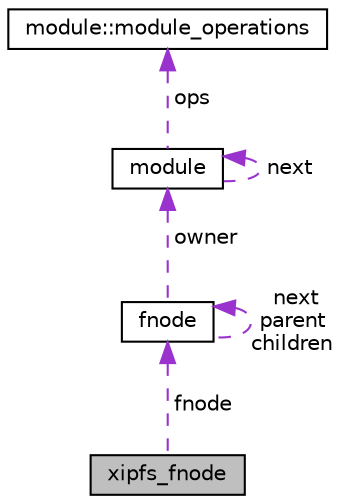 digraph "xipfs_fnode"
{
  edge [fontname="Helvetica",fontsize="10",labelfontname="Helvetica",labelfontsize="10"];
  node [fontname="Helvetica",fontsize="10",shape=record];
  Node1 [label="xipfs_fnode",height=0.2,width=0.4,color="black", fillcolor="grey75", style="filled", fontcolor="black"];
  Node2 -> Node1 [dir="back",color="darkorchid3",fontsize="10",style="dashed",label=" fnode" ,fontname="Helvetica"];
  Node2 [label="fnode",height=0.2,width=0.4,color="black", fillcolor="white", style="filled",URL="$structfnode.html"];
  Node2 -> Node2 [dir="back",color="darkorchid3",fontsize="10",style="dashed",label=" next\nparent\nchildren" ,fontname="Helvetica"];
  Node3 -> Node2 [dir="back",color="darkorchid3",fontsize="10",style="dashed",label=" owner" ,fontname="Helvetica"];
  Node3 [label="module",height=0.2,width=0.4,color="black", fillcolor="white", style="filled",URL="$structmodule.html"];
  Node4 -> Node3 [dir="back",color="darkorchid3",fontsize="10",style="dashed",label=" ops" ,fontname="Helvetica"];
  Node4 [label="module::module_operations",height=0.2,width=0.4,color="black", fillcolor="white", style="filled",URL="$structmodule_1_1module__operations.html"];
  Node3 -> Node3 [dir="back",color="darkorchid3",fontsize="10",style="dashed",label=" next" ,fontname="Helvetica"];
}
